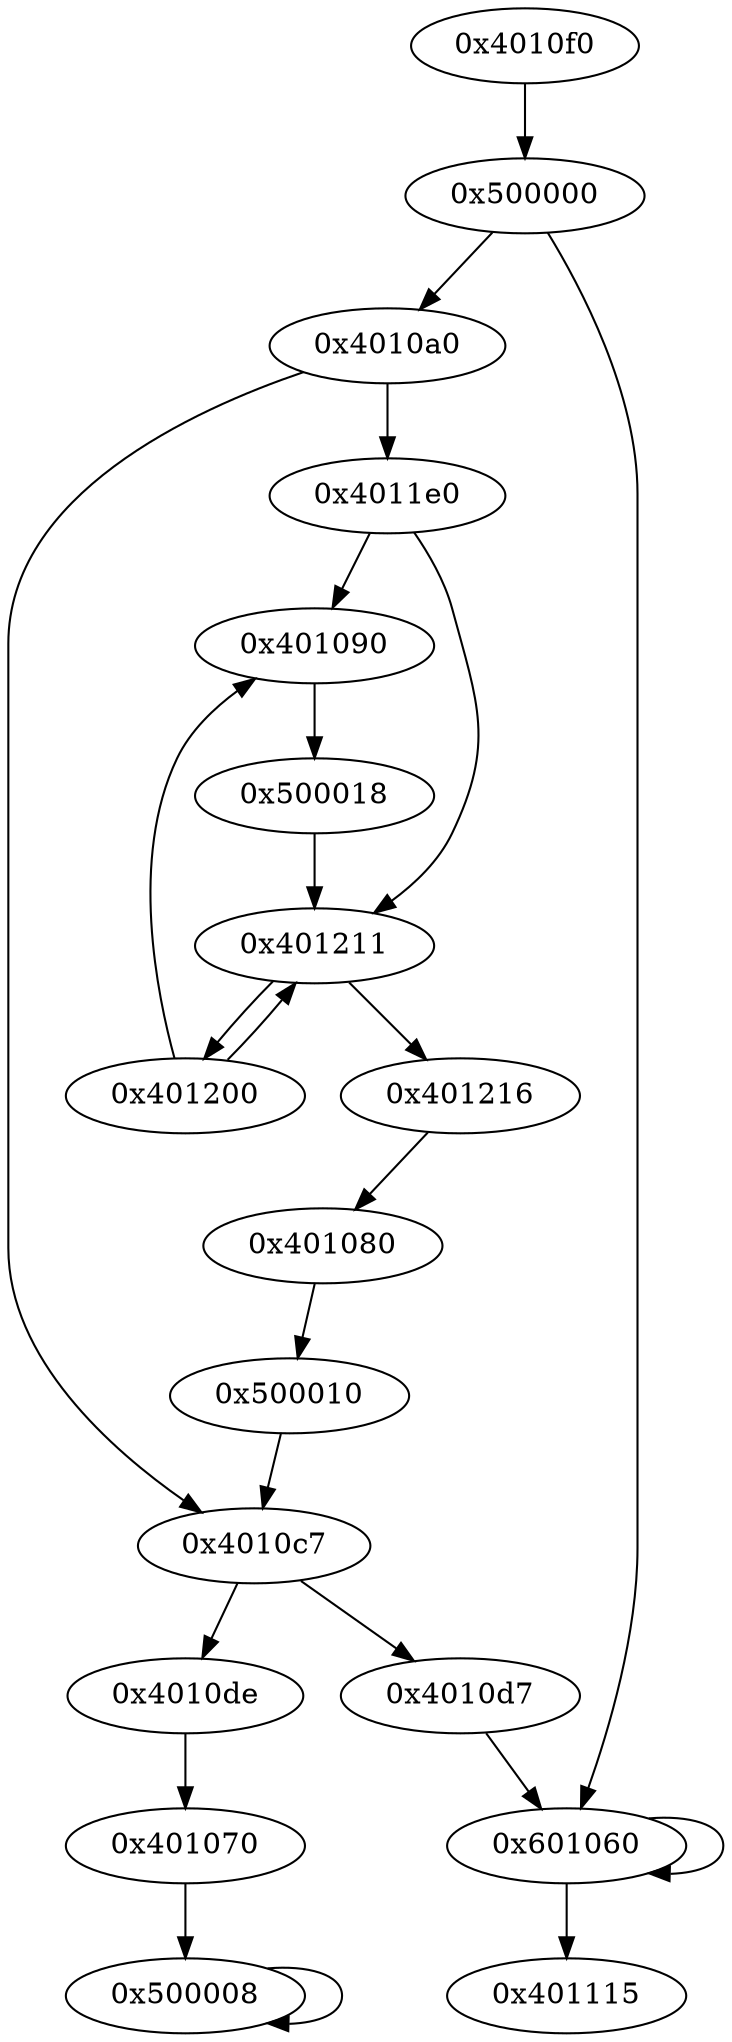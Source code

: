 digraph {
"4010f0" [label="0x4010f0"];
500000 [label="0x500000"];
"4010a0" [label="0x4010a0"];
"4011e0" [label="0x4011e0"];
401090 [label="0x401090"];
500018 [label="0x500018"];
401211 [label="0x401211"];
401200 [label="0x401200"];
401216 [label="0x401216"];
401080 [label="0x401080"];
500010 [label="0x500010"];
601060 [label="0x601060"];
"4010c7" [label="0x4010c7"];
"4010d7" [label="0x4010d7"];
"4010de" [label="0x4010de"];
401070 [label="0x401070"];
500008 [label="0x500008"];
401115 [label="0x401115"];
"4010f0" -> 500000;
500000 -> "4010a0";
500000 -> 601060;
"4010a0" -> "4011e0";
"4010a0" -> "4010c7";
"4011e0" -> 401090;
"4011e0" -> 401211;
401090 -> 500018;
500018 -> 401211;
401211 -> 401200;
401211 -> 401216;
401200 -> 401090;
401200 -> 401211;
401216 -> 401080;
401080 -> 500010;
500010 -> "4010c7";
601060 -> 601060;
601060 -> 401115;
"4010c7" -> "4010d7";
"4010c7" -> "4010de";
"4010d7" -> 601060;
"4010de" -> 401070;
401070 -> 500008;
500008 -> 500008;
}
